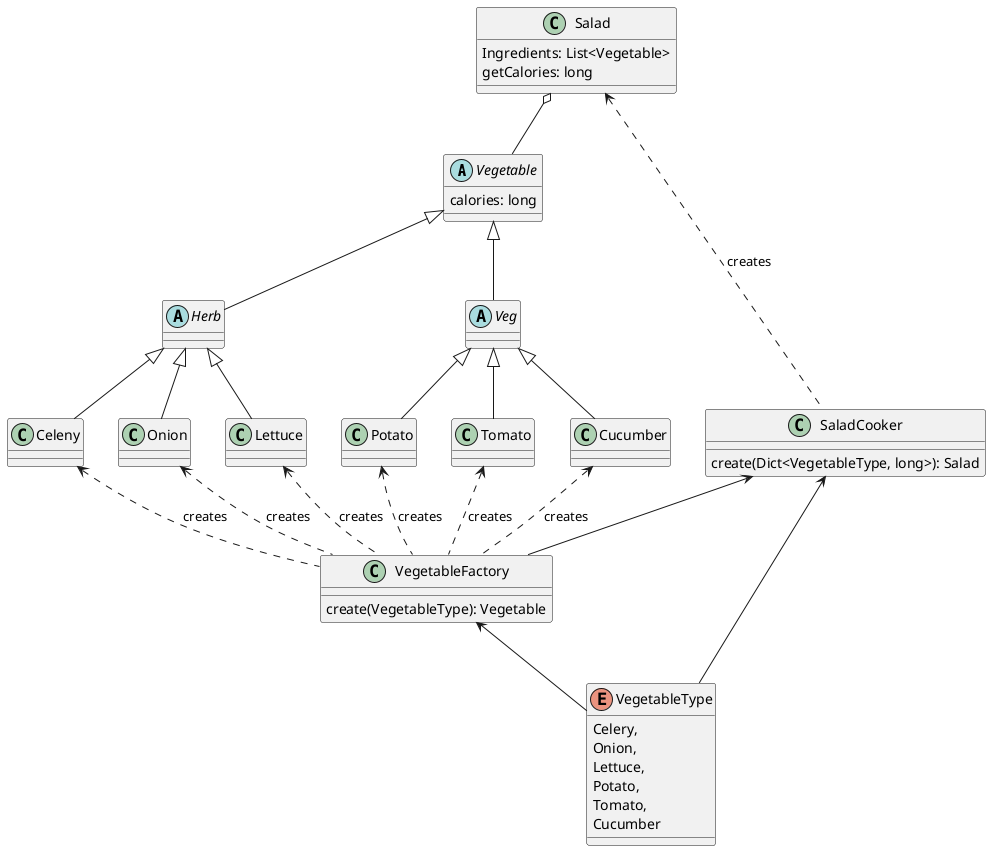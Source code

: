 @startuml

abstract class Vegetable {
    calories: long
}
abstract class Herb
class Celeny
class Onion
class Lettuce
abstract class Veg
class Potato
class Tomato
class Cucumber

class Salad {
    Ingredients: List<Vegetable>
    getCalories: long
}

class SaladCooker {
    create(Dict<VegetableType, long>): Salad
}

class VegetableFactory {
    create(VegetableType): Vegetable
}

enum VegetableType {
    Celery,
    Onion,
    Lettuce,
    Potato,
    Tomato,
    Cucumber
}

Vegetable <|-- Herb
Vegetable <|-- Veg

Herb <|-- Celeny
Herb <|-- Onion
Herb <|-- Lettuce

Veg <|-- Potato
Veg <|-- Tomato
Veg <|-- Cucumber

Salad o-- Vegetable

Salad <.. SaladCooker : creates

SaladCooker <-- VegetableFactory
SaladCooker <-- VegetableType
VegetableFactory <-- VegetableType

Celeny <.. VegetableFactory : creates
Onion <.. VegetableFactory : creates
Lettuce <.. VegetableFactory : creates

Potato <.. VegetableFactory : creates
Tomato <.. VegetableFactory : creates
Cucumber <.. VegetableFactory : creates

@enduml
